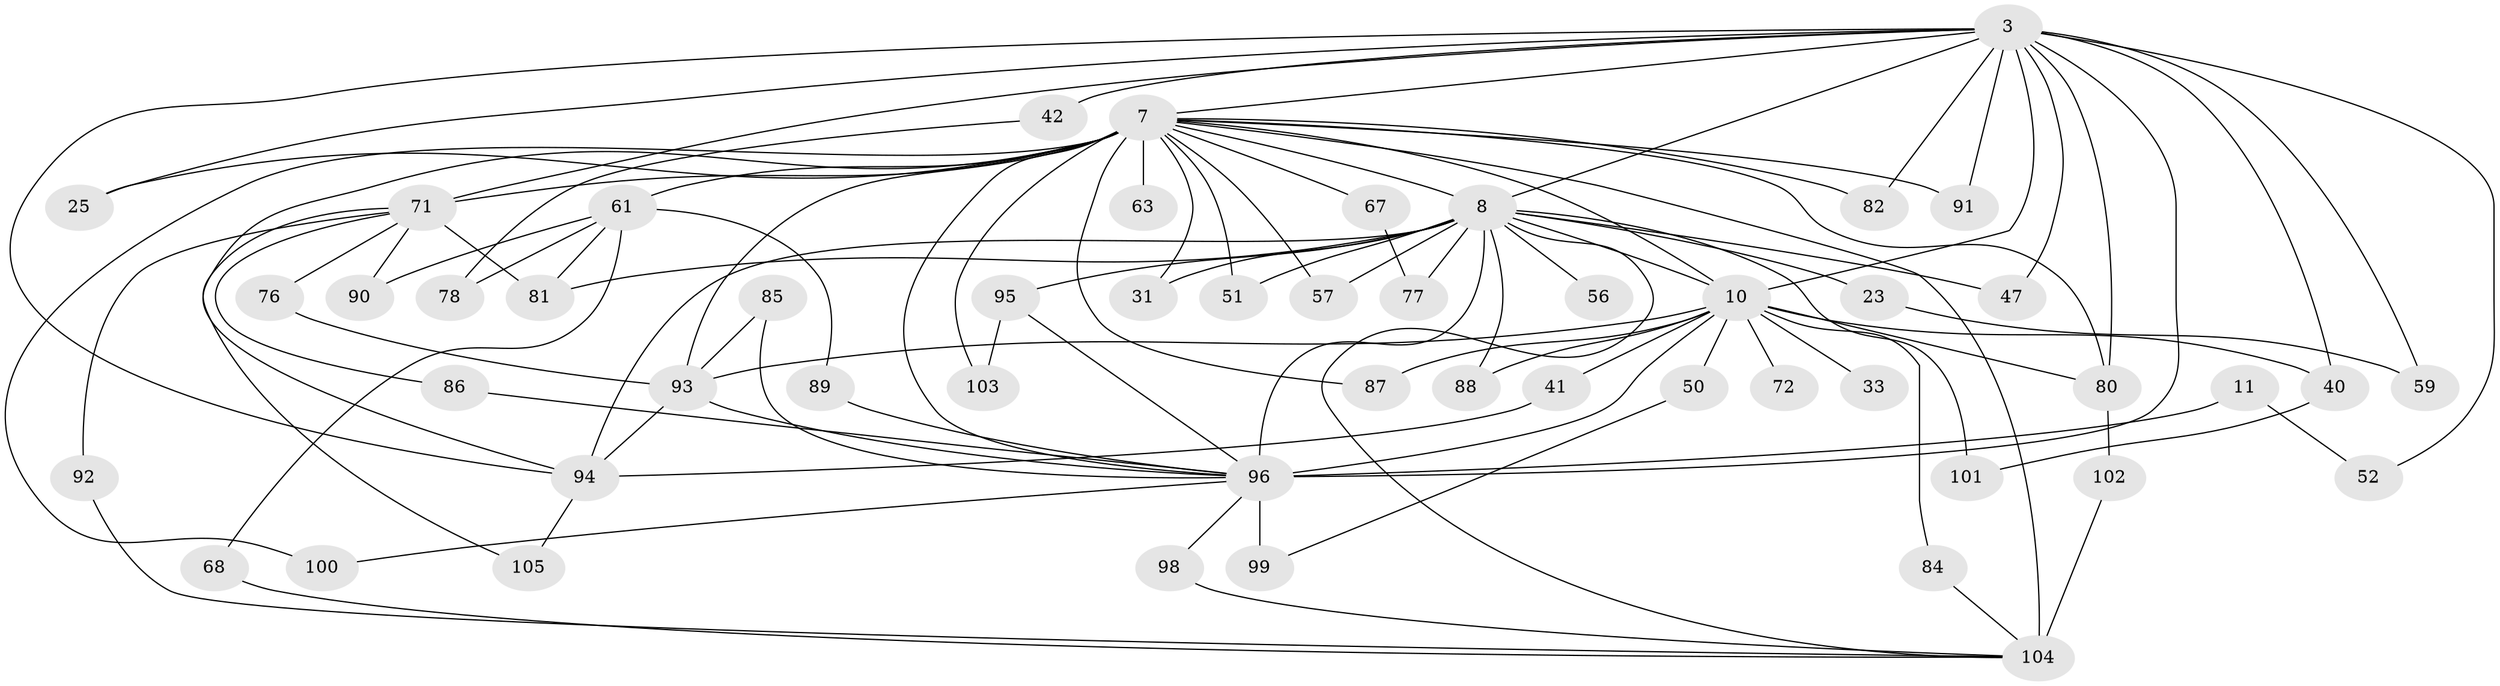 // original degree distribution, {18: 0.02857142857142857, 15: 0.01904761904761905, 19: 0.009523809523809525, 32: 0.009523809523809525, 13: 0.009523809523809525, 31: 0.009523809523809525, 24: 0.009523809523809525, 3: 0.19047619047619047, 7: 0.01904761904761905, 4: 0.05714285714285714, 5: 0.06666666666666667, 2: 0.5428571428571428, 6: 0.01904761904761905, 8: 0.009523809523809525}
// Generated by graph-tools (version 1.1) at 2025/44/03/09/25 04:44:06]
// undirected, 52 vertices, 99 edges
graph export_dot {
graph [start="1"]
  node [color=gray90,style=filled];
  3 [super="+2"];
  7 [super="+4"];
  8 [super="+1"];
  10 [super="+6"];
  11;
  23;
  25;
  31;
  33;
  40 [super="+26"];
  41;
  42;
  47;
  50;
  51;
  52;
  56;
  57;
  59;
  61 [super="+18"];
  63;
  67;
  68;
  71 [super="+62"];
  72;
  76;
  77;
  78;
  80 [super="+27+70+73"];
  81 [super="+49"];
  82;
  84;
  85;
  86;
  87;
  88;
  89;
  90;
  91 [super="+79"];
  92;
  93 [super="+66+75+60"];
  94 [super="+30+64"];
  95 [super="+38"];
  96 [super="+12+53+32+83+55+69+74"];
  98;
  99;
  100;
  101 [super="+54"];
  102;
  103;
  104 [super="+65+36+97"];
  105;
  3 -- 7 [weight=4];
  3 -- 8 [weight=4];
  3 -- 10 [weight=4];
  3 -- 42 [weight=2];
  3 -- 47;
  3 -- 52;
  3 -- 82;
  3 -- 40 [weight=3];
  3 -- 71;
  3 -- 25;
  3 -- 59;
  3 -- 91;
  3 -- 94 [weight=2];
  3 -- 96 [weight=5];
  3 -- 80;
  7 -- 8 [weight=4];
  7 -- 10 [weight=4];
  7 -- 51;
  7 -- 61 [weight=3];
  7 -- 63 [weight=2];
  7 -- 67 [weight=2];
  7 -- 91 [weight=2];
  7 -- 93 [weight=6];
  7 -- 104 [weight=6];
  7 -- 82;
  7 -- 87;
  7 -- 25;
  7 -- 31;
  7 -- 100;
  7 -- 103;
  7 -- 57;
  7 -- 96 [weight=11];
  7 -- 94;
  7 -- 80 [weight=2];
  7 -- 71 [weight=3];
  8 -- 10 [weight=4];
  8 -- 23 [weight=2];
  8 -- 47;
  8 -- 51;
  8 -- 57;
  8 -- 77;
  8 -- 94 [weight=2];
  8 -- 95 [weight=2];
  8 -- 101 [weight=2];
  8 -- 56;
  8 -- 88;
  8 -- 31;
  8 -- 104;
  8 -- 96 [weight=10];
  8 -- 81;
  10 -- 33 [weight=2];
  10 -- 41;
  10 -- 50 [weight=2];
  10 -- 72 [weight=2];
  10 -- 84;
  10 -- 88;
  10 -- 80 [weight=3];
  10 -- 87;
  10 -- 40;
  10 -- 93 [weight=2];
  10 -- 96 [weight=6];
  11 -- 52;
  11 -- 96 [weight=2];
  23 -- 59;
  40 -- 101;
  41 -- 94;
  42 -- 78;
  50 -- 99;
  61 -- 90;
  61 -- 81;
  61 -- 68;
  61 -- 89;
  61 -- 78;
  67 -- 77;
  68 -- 104;
  71 -- 105;
  71 -- 76;
  71 -- 81;
  71 -- 86;
  71 -- 90;
  71 -- 92;
  76 -- 93;
  80 -- 102;
  84 -- 104;
  85 -- 96;
  85 -- 93;
  86 -- 96;
  89 -- 96;
  92 -- 104;
  93 -- 94;
  93 -- 96;
  94 -- 105;
  95 -- 103;
  95 -- 96;
  96 -- 99;
  96 -- 98;
  96 -- 100;
  98 -- 104;
  102 -- 104;
}
